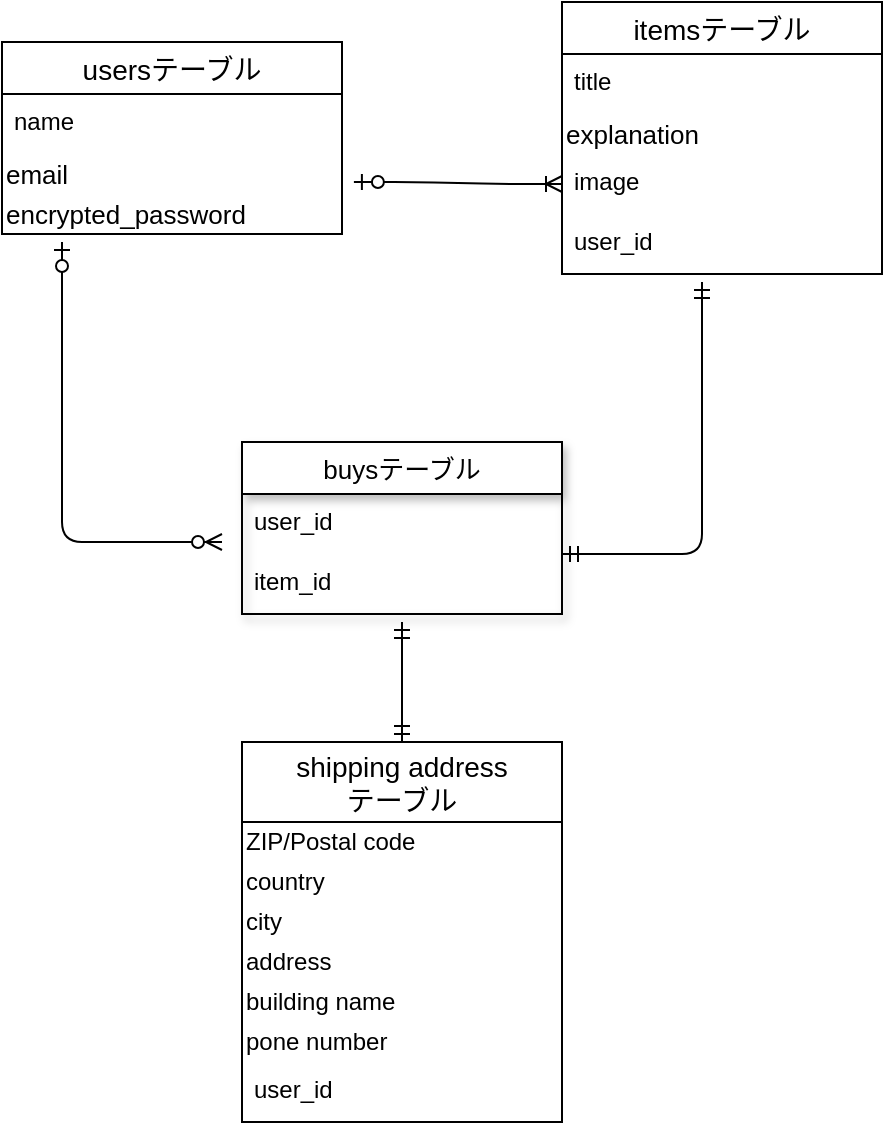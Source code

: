 <mxfile>
    <diagram id="5qWqeJvtZZPSqi8WmTs-" name="ページ1">
        <mxGraphModel dx="260" dy="433" grid="1" gridSize="10" guides="0" tooltips="1" connect="1" arrows="1" fold="1" page="1" pageScale="1" pageWidth="827" pageHeight="1169" math="0" shadow="0">
            <root>
                <mxCell id="0"/>
                <mxCell id="1" parent="0"/>
                <mxCell id="ThE__ob--JtckKlZt0gD-1" value="usersテーブル" style="swimlane;fontStyle=0;childLayout=stackLayout;horizontal=1;startSize=26;horizontalStack=0;resizeParent=1;resizeParentMax=0;resizeLast=0;collapsible=1;marginBottom=0;align=center;fontSize=14;" parent="1" vertex="1">
                    <mxGeometry x="50" y="120" width="170" height="96" as="geometry"/>
                </mxCell>
                <mxCell id="ThE__ob--JtckKlZt0gD-4" value="name" style="text;strokeColor=none;fillColor=none;spacingLeft=4;spacingRight=4;overflow=hidden;rotatable=0;points=[[0,0.5],[1,0.5]];portConstraint=eastwest;fontSize=12;shadow=0;" parent="ThE__ob--JtckKlZt0gD-1" vertex="1">
                    <mxGeometry y="26" width="170" height="30" as="geometry"/>
                </mxCell>
                <mxCell id="53" value="email" style="text;html=1;resizable=0;autosize=1;align=left;verticalAlign=middle;points=[];fillColor=none;strokeColor=none;rounded=0;shadow=0;fontSize=13;" parent="ThE__ob--JtckKlZt0gD-1" vertex="1">
                    <mxGeometry y="56" width="170" height="20" as="geometry"/>
                </mxCell>
                <mxCell id="56" value="encrypted_password" style="text;html=1;resizable=0;autosize=1;align=left;verticalAlign=middle;points=[];fillColor=none;strokeColor=none;rounded=0;shadow=0;fontSize=13;" parent="ThE__ob--JtckKlZt0gD-1" vertex="1">
                    <mxGeometry y="76" width="170" height="20" as="geometry"/>
                </mxCell>
                <mxCell id="ThE__ob--JtckKlZt0gD-5" value="itemsテーブル" style="swimlane;fontStyle=0;childLayout=stackLayout;horizontal=1;startSize=26;horizontalStack=0;resizeParent=1;resizeParentMax=0;resizeLast=0;collapsible=1;marginBottom=0;align=center;fontSize=14;" parent="1" vertex="1">
                    <mxGeometry x="330" y="100" width="160" height="136" as="geometry"/>
                </mxCell>
                <mxCell id="ThE__ob--JtckKlZt0gD-6" value="title" style="text;strokeColor=none;fillColor=none;spacingLeft=4;spacingRight=4;overflow=hidden;rotatable=0;points=[[0,0.5],[1,0.5]];portConstraint=eastwest;fontSize=12;" parent="ThE__ob--JtckKlZt0gD-5" vertex="1">
                    <mxGeometry y="26" width="160" height="30" as="geometry"/>
                </mxCell>
                <mxCell id="58" value="explanation" style="text;html=1;resizable=0;autosize=1;align=left;verticalAlign=middle;points=[];fillColor=none;strokeColor=none;rounded=0;shadow=0;fontSize=13;" parent="ThE__ob--JtckKlZt0gD-5" vertex="1">
                    <mxGeometry y="56" width="160" height="20" as="geometry"/>
                </mxCell>
                <mxCell id="ThE__ob--JtckKlZt0gD-7" value="image" style="text;strokeColor=none;fillColor=none;spacingLeft=4;spacingRight=4;overflow=hidden;rotatable=0;points=[[0,0.5],[1,0.5]];portConstraint=eastwest;fontSize=12;" parent="ThE__ob--JtckKlZt0gD-5" vertex="1">
                    <mxGeometry y="76" width="160" height="30" as="geometry"/>
                </mxCell>
                <mxCell id="ThE__ob--JtckKlZt0gD-8" value="user_id" style="text;strokeColor=none;fillColor=none;spacingLeft=4;spacingRight=4;overflow=hidden;rotatable=0;points=[[0,0.5],[1,0.5]];portConstraint=eastwest;fontSize=12;" parent="ThE__ob--JtckKlZt0gD-5" vertex="1">
                    <mxGeometry y="106" width="160" height="30" as="geometry"/>
                </mxCell>
                <mxCell id="ThE__ob--JtckKlZt0gD-9" value="buysテーブル" style="swimlane;fontStyle=0;childLayout=stackLayout;horizontal=1;startSize=26;horizontalStack=0;resizeParent=1;resizeParentMax=0;resizeLast=0;collapsible=1;marginBottom=0;align=center;fontSize=13;shadow=1;" parent="1" vertex="1">
                    <mxGeometry x="170" y="320" width="160" height="86" as="geometry"/>
                </mxCell>
                <mxCell id="ThE__ob--JtckKlZt0gD-11" value="user_id" style="text;strokeColor=none;fillColor=none;spacingLeft=4;spacingRight=4;overflow=hidden;rotatable=0;points=[[0,0.5],[1,0.5]];portConstraint=eastwest;fontSize=12;" parent="ThE__ob--JtckKlZt0gD-9" vertex="1">
                    <mxGeometry y="26" width="160" height="30" as="geometry"/>
                </mxCell>
                <mxCell id="ThE__ob--JtckKlZt0gD-12" value="item_id" style="text;strokeColor=none;fillColor=none;spacingLeft=4;spacingRight=4;overflow=hidden;rotatable=0;points=[[0,0.5],[1,0.5]];portConstraint=eastwest;fontSize=12;" parent="ThE__ob--JtckKlZt0gD-9" vertex="1">
                    <mxGeometry y="56" width="160" height="30" as="geometry"/>
                </mxCell>
                <mxCell id="6" value="" style="edgeStyle=entityRelationEdgeStyle;fontSize=12;html=1;endArrow=ERoneToMany;startArrow=ERzeroToOne;sourcePerimeterSpacing=0;strokeWidth=1;exitX=1.035;exitY=0.7;exitDx=0;exitDy=0;entryX=0;entryY=0.5;entryDx=0;entryDy=0;exitPerimeter=0;" parent="1" source="53" target="ThE__ob--JtckKlZt0gD-7" edge="1">
                    <mxGeometry width="100" height="100" relative="1" as="geometry">
                        <mxPoint x="120" y="390" as="sourcePoint"/>
                        <mxPoint x="310" y="190" as="targetPoint"/>
                    </mxGeometry>
                </mxCell>
                <mxCell id="20" value="shipping address&#10;テーブル" style="swimlane;fontStyle=0;childLayout=stackLayout;horizontal=1;startSize=40;horizontalStack=0;resizeParent=1;resizeParentMax=0;resizeLast=0;collapsible=1;marginBottom=0;align=center;fontSize=14;rotation=0;direction=east;" parent="1" vertex="1">
                    <mxGeometry x="170" y="470" width="160" height="190" as="geometry"/>
                </mxCell>
                <mxCell id="64" value="ZIP/Postal code" style="text;html=1;resizable=0;autosize=1;align=left;verticalAlign=middle;points=[];fillColor=none;strokeColor=none;rounded=0;textDirection=ltr;" vertex="1" parent="20">
                    <mxGeometry y="40" width="160" height="20" as="geometry"/>
                </mxCell>
                <mxCell id="63" value="country" style="text;html=1;resizable=0;autosize=1;align=left;verticalAlign=middle;points=[];fillColor=none;strokeColor=none;rounded=0;" vertex="1" parent="20">
                    <mxGeometry y="60" width="160" height="20" as="geometry"/>
                </mxCell>
                <mxCell id="62" value="city" style="text;html=1;resizable=0;autosize=1;align=left;verticalAlign=middle;points=[];fillColor=none;strokeColor=none;rounded=0;" vertex="1" parent="20">
                    <mxGeometry y="80" width="160" height="20" as="geometry"/>
                </mxCell>
                <mxCell id="61" value="address" style="text;html=1;resizable=0;autosize=1;align=left;verticalAlign=middle;points=[];fillColor=none;strokeColor=none;rounded=0;" vertex="1" parent="20">
                    <mxGeometry y="100" width="160" height="20" as="geometry"/>
                </mxCell>
                <mxCell id="60" value="building name" style="text;html=1;resizable=0;autosize=1;align=left;verticalAlign=middle;points=[];fillColor=none;strokeColor=none;rounded=0;" vertex="1" parent="20">
                    <mxGeometry y="120" width="160" height="20" as="geometry"/>
                </mxCell>
                <mxCell id="65" value="pone number" style="text;html=1;resizable=0;autosize=1;align=left;verticalAlign=middle;points=[];fillColor=none;strokeColor=none;rounded=0;" vertex="1" parent="20">
                    <mxGeometry y="140" width="160" height="20" as="geometry"/>
                </mxCell>
                <mxCell id="21" value="user_id" style="text;strokeColor=none;fillColor=none;spacingLeft=4;spacingRight=4;overflow=hidden;rotatable=0;points=[[0,0.5],[1,0.5]];portConstraint=eastwest;fontSize=12;rotation=0;" parent="20" vertex="1">
                    <mxGeometry y="160" width="160" height="30" as="geometry"/>
                </mxCell>
                <mxCell id="24" value="" style="fontSize=12;html=1;endArrow=ERzeroToMany;startArrow=ERzeroToOne;sourcePerimeterSpacing=0;strokeWidth=1;" parent="1" edge="1">
                    <mxGeometry width="100" height="100" relative="1" as="geometry">
                        <mxPoint x="80" y="220" as="sourcePoint"/>
                        <mxPoint x="160" y="370" as="targetPoint"/>
                        <Array as="points">
                            <mxPoint x="80" y="370"/>
                        </Array>
                    </mxGeometry>
                </mxCell>
                <mxCell id="28" value="" style="fontSize=12;html=1;endArrow=ERmandOne;startArrow=ERmandOne;sourcePerimeterSpacing=0;strokeWidth=1;" parent="1" edge="1">
                    <mxGeometry width="100" height="100" relative="1" as="geometry">
                        <mxPoint x="330" y="376" as="sourcePoint"/>
                        <mxPoint x="400" y="240" as="targetPoint"/>
                        <Array as="points">
                            <mxPoint x="400" y="376"/>
                        </Array>
                    </mxGeometry>
                </mxCell>
                <mxCell id="30" value="" style="fontSize=12;html=1;endArrow=ERmandOne;startArrow=ERmandOne;sourcePerimeterSpacing=0;strokeWidth=1;" parent="1" edge="1">
                    <mxGeometry width="100" height="100" relative="1" as="geometry">
                        <mxPoint x="250" y="470" as="sourcePoint"/>
                        <mxPoint x="250" y="410" as="targetPoint"/>
                    </mxGeometry>
                </mxCell>
            </root>
        </mxGraphModel>
    </diagram>
</mxfile>